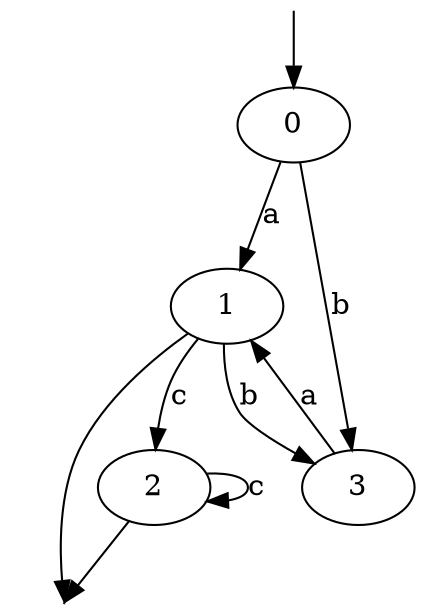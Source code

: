 digraph G{
I [label="", style=invis, height=0]
F [label="", style=invis, height=0]
I -> 0
0 -> 1 [label="a"]
0 -> 3 [label="b"]
1 -> F
1 -> 2 [label="c"]
1 -> 3 [label="b"]
2 -> F
2 -> 2 [label="c"]
3 -> 1 [label="a"]
}
